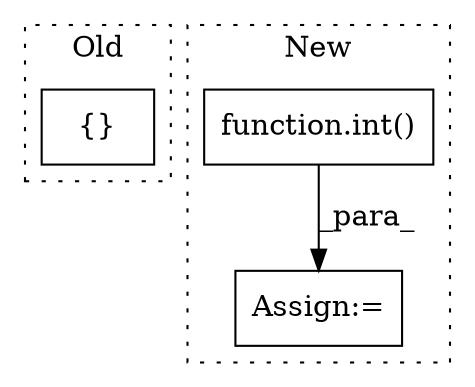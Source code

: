 digraph G {
subgraph cluster0 {
1 [label="{}" a="59" s="8370,8658" l="18,0" shape="box"];
label = "Old";
style="dotted";
}
subgraph cluster1 {
2 [label="function.int()" a="75" s="8454,8475" l="4,1" shape="box"];
3 [label="Assign:=" a="68" s="8451" l="3" shape="box"];
label = "New";
style="dotted";
}
2 -> 3 [label="_para_"];
}